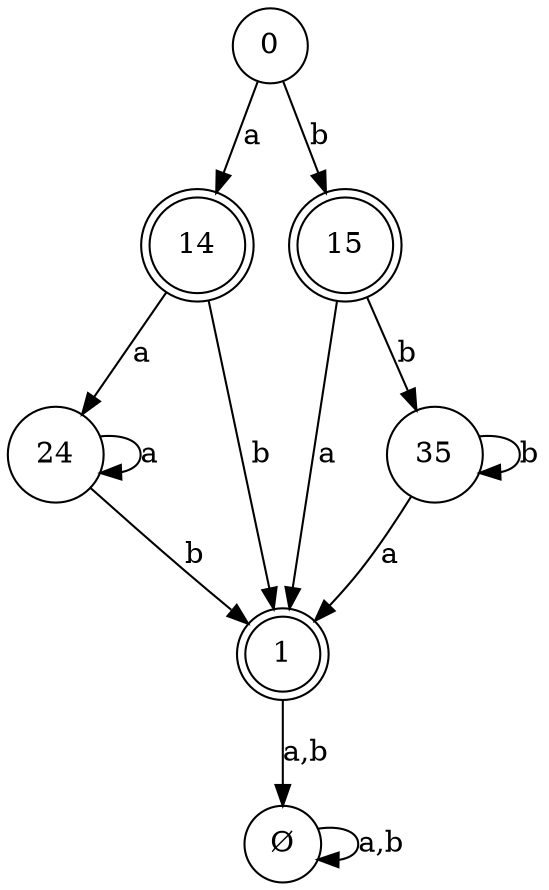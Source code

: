 digraph {
	0 [shape=circle]
	14 [shape=doublecircle]
	15 [shape=doublecircle]
	24 [shape=circle]
	1 [shape=doublecircle]
	35 [shape=circle]
	"Ø" [shape=circle]
	0 -> 14 [label=a]
	0 -> 15 [label=b]
	14 -> 24 [label=a]
	14 -> 1 [label=b]
	15 -> 1 [label=a]
	15 -> 35 [label=b]
	24 -> 24 [label=a]
	24 -> 1 [label=b]
	35 -> 1 [label=a]
	35 -> 35 [label=b]
	"Ø" -> "Ø" [label="a,b"]
	1 -> "Ø" [label="a,b"]
}
